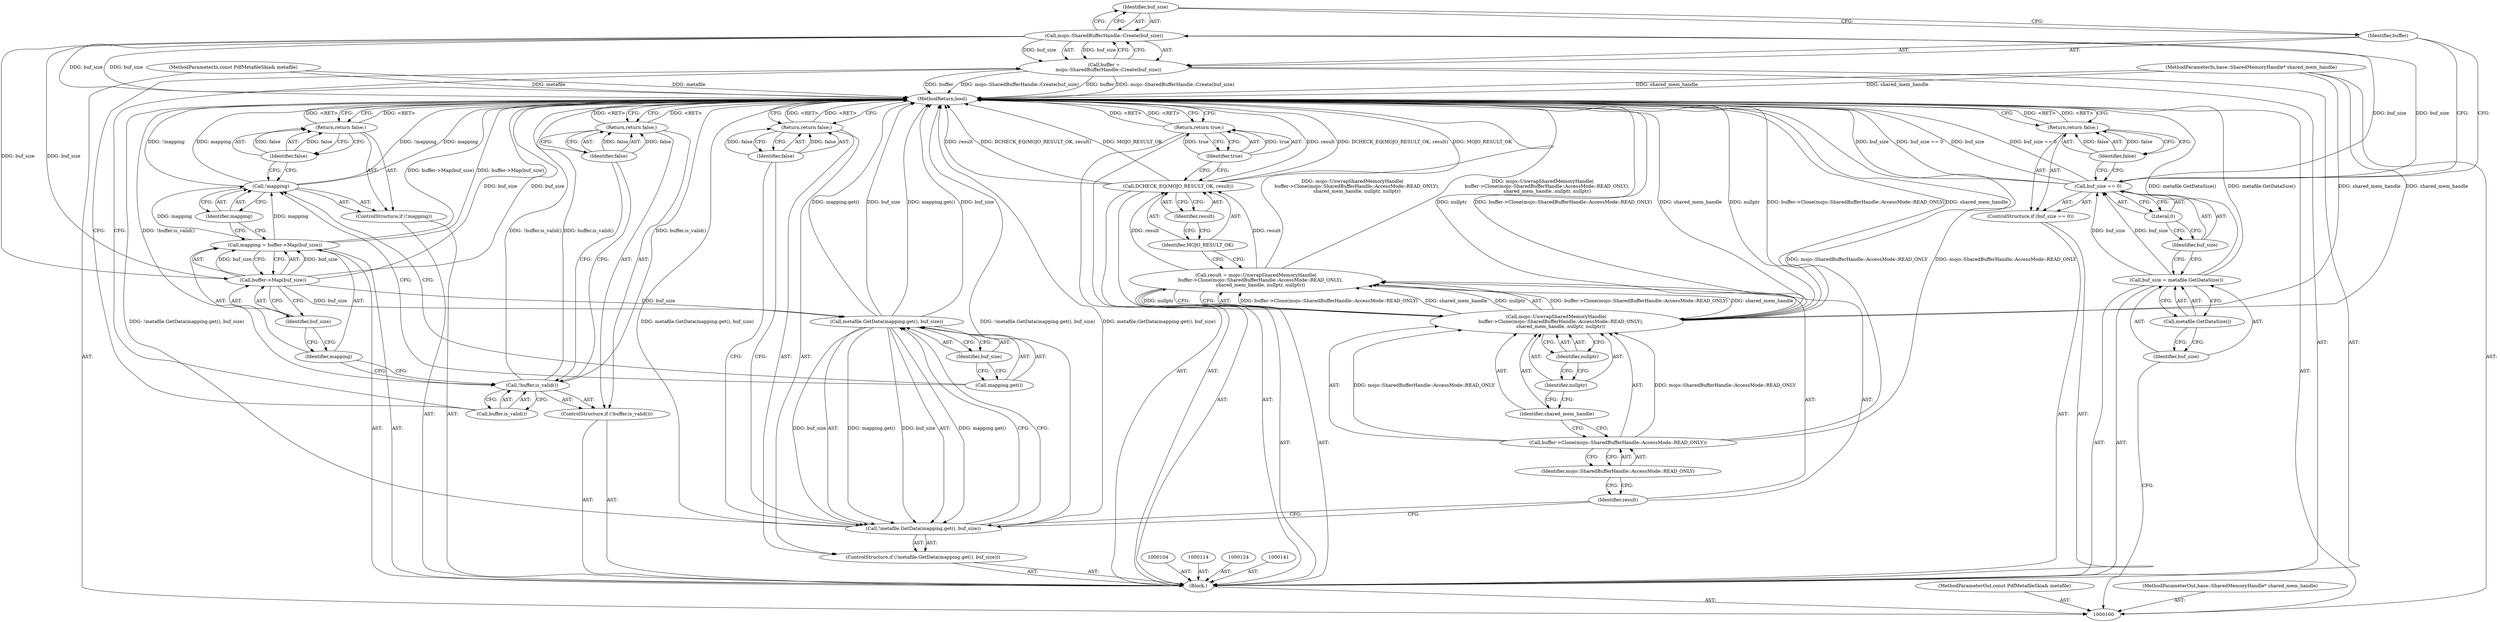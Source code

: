 digraph "0_Chrome_673ce95d481ea9368c4d4d43ac756ba1d6d9e608_0" {
"1000118" [label="(Identifier,buf_size)"];
"1000117" [label="(Call,mojo::SharedBufferHandle::Create(buf_size))"];
"1000119" [label="(ControlStructure,if (!buffer.is_valid()))"];
"1000120" [label="(Call,!buffer.is_valid())"];
"1000121" [label="(Call,buffer.is_valid())"];
"1000123" [label="(Identifier,false)"];
"1000122" [label="(Return,return false;)"];
"1000125" [label="(Call,mapping = buffer->Map(buf_size))"];
"1000126" [label="(Identifier,mapping)"];
"1000127" [label="(Call,buffer->Map(buf_size))"];
"1000128" [label="(Identifier,buf_size)"];
"1000129" [label="(ControlStructure,if (!mapping))"];
"1000130" [label="(Call,!mapping)"];
"1000131" [label="(Identifier,mapping)"];
"1000133" [label="(Identifier,false)"];
"1000132" [label="(Return,return false;)"];
"1000134" [label="(ControlStructure,if (!metafile.GetData(mapping.get(), buf_size)))"];
"1000137" [label="(Call,mapping.get())"];
"1000138" [label="(Identifier,buf_size)"];
"1000135" [label="(Call,!metafile.GetData(mapping.get(), buf_size))"];
"1000136" [label="(Call,metafile.GetData(mapping.get(), buf_size))"];
"1000140" [label="(Identifier,false)"];
"1000139" [label="(Return,return false;)"];
"1000155" [label="(MethodReturn,bool)"];
"1000142" [label="(Call,result = mojo::UnwrapSharedMemoryHandle(\n      buffer->Clone(mojo::SharedBufferHandle::AccessMode::READ_ONLY),\n      shared_mem_handle, nullptr, nullptr))"];
"1000143" [label="(Identifier,result)"];
"1000144" [label="(Call,mojo::UnwrapSharedMemoryHandle(\n      buffer->Clone(mojo::SharedBufferHandle::AccessMode::READ_ONLY),\n      shared_mem_handle, nullptr, nullptr))"];
"1000146" [label="(Identifier,mojo::SharedBufferHandle::AccessMode::READ_ONLY)"];
"1000145" [label="(Call,buffer->Clone(mojo::SharedBufferHandle::AccessMode::READ_ONLY))"];
"1000148" [label="(Identifier,nullptr)"];
"1000149" [label="(Identifier,nullptr)"];
"1000147" [label="(Identifier,shared_mem_handle)"];
"1000151" [label="(Identifier,MOJO_RESULT_OK)"];
"1000150" [label="(Call,DCHECK_EQ(MOJO_RESULT_OK, result))"];
"1000152" [label="(Identifier,result)"];
"1000154" [label="(Identifier,true)"];
"1000153" [label="(Return,return true;)"];
"1000101" [label="(MethodParameterIn,const PdfMetafileSkia& metafile)"];
"1000219" [label="(MethodParameterOut,const PdfMetafileSkia& metafile)"];
"1000102" [label="(MethodParameterIn,base::SharedMemoryHandle* shared_mem_handle)"];
"1000220" [label="(MethodParameterOut,base::SharedMemoryHandle* shared_mem_handle)"];
"1000103" [label="(Block,)"];
"1000105" [label="(Call,buf_size = metafile.GetDataSize())"];
"1000106" [label="(Identifier,buf_size)"];
"1000107" [label="(Call,metafile.GetDataSize())"];
"1000111" [label="(Literal,0)"];
"1000108" [label="(ControlStructure,if (buf_size == 0))"];
"1000109" [label="(Call,buf_size == 0)"];
"1000110" [label="(Identifier,buf_size)"];
"1000113" [label="(Identifier,false)"];
"1000112" [label="(Return,return false;)"];
"1000115" [label="(Call,buffer =\n      mojo::SharedBufferHandle::Create(buf_size))"];
"1000116" [label="(Identifier,buffer)"];
"1000118" -> "1000117"  [label="AST: "];
"1000118" -> "1000116"  [label="CFG: "];
"1000117" -> "1000118"  [label="CFG: "];
"1000117" -> "1000115"  [label="AST: "];
"1000117" -> "1000118"  [label="CFG: "];
"1000118" -> "1000117"  [label="AST: "];
"1000115" -> "1000117"  [label="CFG: "];
"1000117" -> "1000155"  [label="DDG: buf_size"];
"1000117" -> "1000115"  [label="DDG: buf_size"];
"1000109" -> "1000117"  [label="DDG: buf_size"];
"1000117" -> "1000127"  [label="DDG: buf_size"];
"1000119" -> "1000103"  [label="AST: "];
"1000120" -> "1000119"  [label="AST: "];
"1000122" -> "1000119"  [label="AST: "];
"1000120" -> "1000119"  [label="AST: "];
"1000120" -> "1000121"  [label="CFG: "];
"1000121" -> "1000120"  [label="AST: "];
"1000123" -> "1000120"  [label="CFG: "];
"1000126" -> "1000120"  [label="CFG: "];
"1000120" -> "1000155"  [label="DDG: buffer.is_valid()"];
"1000120" -> "1000155"  [label="DDG: !buffer.is_valid()"];
"1000121" -> "1000120"  [label="AST: "];
"1000121" -> "1000115"  [label="CFG: "];
"1000120" -> "1000121"  [label="CFG: "];
"1000123" -> "1000122"  [label="AST: "];
"1000123" -> "1000120"  [label="CFG: "];
"1000122" -> "1000123"  [label="CFG: "];
"1000123" -> "1000122"  [label="DDG: false"];
"1000122" -> "1000119"  [label="AST: "];
"1000122" -> "1000123"  [label="CFG: "];
"1000123" -> "1000122"  [label="AST: "];
"1000155" -> "1000122"  [label="CFG: "];
"1000122" -> "1000155"  [label="DDG: <RET>"];
"1000123" -> "1000122"  [label="DDG: false"];
"1000125" -> "1000103"  [label="AST: "];
"1000125" -> "1000127"  [label="CFG: "];
"1000126" -> "1000125"  [label="AST: "];
"1000127" -> "1000125"  [label="AST: "];
"1000131" -> "1000125"  [label="CFG: "];
"1000125" -> "1000155"  [label="DDG: buffer->Map(buf_size)"];
"1000127" -> "1000125"  [label="DDG: buf_size"];
"1000125" -> "1000130"  [label="DDG: mapping"];
"1000126" -> "1000125"  [label="AST: "];
"1000126" -> "1000120"  [label="CFG: "];
"1000128" -> "1000126"  [label="CFG: "];
"1000127" -> "1000125"  [label="AST: "];
"1000127" -> "1000128"  [label="CFG: "];
"1000128" -> "1000127"  [label="AST: "];
"1000125" -> "1000127"  [label="CFG: "];
"1000127" -> "1000155"  [label="DDG: buf_size"];
"1000127" -> "1000125"  [label="DDG: buf_size"];
"1000117" -> "1000127"  [label="DDG: buf_size"];
"1000127" -> "1000136"  [label="DDG: buf_size"];
"1000128" -> "1000127"  [label="AST: "];
"1000128" -> "1000126"  [label="CFG: "];
"1000127" -> "1000128"  [label="CFG: "];
"1000129" -> "1000103"  [label="AST: "];
"1000130" -> "1000129"  [label="AST: "];
"1000132" -> "1000129"  [label="AST: "];
"1000130" -> "1000129"  [label="AST: "];
"1000130" -> "1000131"  [label="CFG: "];
"1000131" -> "1000130"  [label="AST: "];
"1000133" -> "1000130"  [label="CFG: "];
"1000137" -> "1000130"  [label="CFG: "];
"1000130" -> "1000155"  [label="DDG: !mapping"];
"1000130" -> "1000155"  [label="DDG: mapping"];
"1000125" -> "1000130"  [label="DDG: mapping"];
"1000131" -> "1000130"  [label="AST: "];
"1000131" -> "1000125"  [label="CFG: "];
"1000130" -> "1000131"  [label="CFG: "];
"1000133" -> "1000132"  [label="AST: "];
"1000133" -> "1000130"  [label="CFG: "];
"1000132" -> "1000133"  [label="CFG: "];
"1000133" -> "1000132"  [label="DDG: false"];
"1000132" -> "1000129"  [label="AST: "];
"1000132" -> "1000133"  [label="CFG: "];
"1000133" -> "1000132"  [label="AST: "];
"1000155" -> "1000132"  [label="CFG: "];
"1000132" -> "1000155"  [label="DDG: <RET>"];
"1000133" -> "1000132"  [label="DDG: false"];
"1000134" -> "1000103"  [label="AST: "];
"1000135" -> "1000134"  [label="AST: "];
"1000139" -> "1000134"  [label="AST: "];
"1000137" -> "1000136"  [label="AST: "];
"1000137" -> "1000130"  [label="CFG: "];
"1000138" -> "1000137"  [label="CFG: "];
"1000138" -> "1000136"  [label="AST: "];
"1000138" -> "1000137"  [label="CFG: "];
"1000136" -> "1000138"  [label="CFG: "];
"1000135" -> "1000134"  [label="AST: "];
"1000135" -> "1000136"  [label="CFG: "];
"1000136" -> "1000135"  [label="AST: "];
"1000140" -> "1000135"  [label="CFG: "];
"1000143" -> "1000135"  [label="CFG: "];
"1000135" -> "1000155"  [label="DDG: !metafile.GetData(mapping.get(), buf_size)"];
"1000135" -> "1000155"  [label="DDG: metafile.GetData(mapping.get(), buf_size)"];
"1000136" -> "1000135"  [label="DDG: mapping.get()"];
"1000136" -> "1000135"  [label="DDG: buf_size"];
"1000136" -> "1000135"  [label="AST: "];
"1000136" -> "1000138"  [label="CFG: "];
"1000137" -> "1000136"  [label="AST: "];
"1000138" -> "1000136"  [label="AST: "];
"1000135" -> "1000136"  [label="CFG: "];
"1000136" -> "1000155"  [label="DDG: buf_size"];
"1000136" -> "1000155"  [label="DDG: mapping.get()"];
"1000136" -> "1000135"  [label="DDG: mapping.get()"];
"1000136" -> "1000135"  [label="DDG: buf_size"];
"1000127" -> "1000136"  [label="DDG: buf_size"];
"1000140" -> "1000139"  [label="AST: "];
"1000140" -> "1000135"  [label="CFG: "];
"1000139" -> "1000140"  [label="CFG: "];
"1000140" -> "1000139"  [label="DDG: false"];
"1000139" -> "1000134"  [label="AST: "];
"1000139" -> "1000140"  [label="CFG: "];
"1000140" -> "1000139"  [label="AST: "];
"1000155" -> "1000139"  [label="CFG: "];
"1000139" -> "1000155"  [label="DDG: <RET>"];
"1000140" -> "1000139"  [label="DDG: false"];
"1000155" -> "1000100"  [label="AST: "];
"1000155" -> "1000112"  [label="CFG: "];
"1000155" -> "1000122"  [label="CFG: "];
"1000155" -> "1000132"  [label="CFG: "];
"1000155" -> "1000139"  [label="CFG: "];
"1000155" -> "1000153"  [label="CFG: "];
"1000122" -> "1000155"  [label="DDG: <RET>"];
"1000139" -> "1000155"  [label="DDG: <RET>"];
"1000153" -> "1000155"  [label="DDG: <RET>"];
"1000132" -> "1000155"  [label="DDG: <RET>"];
"1000115" -> "1000155"  [label="DDG: mojo::SharedBufferHandle::Create(buf_size)"];
"1000115" -> "1000155"  [label="DDG: buffer"];
"1000130" -> "1000155"  [label="DDG: !mapping"];
"1000130" -> "1000155"  [label="DDG: mapping"];
"1000150" -> "1000155"  [label="DDG: result"];
"1000150" -> "1000155"  [label="DDG: DCHECK_EQ(MOJO_RESULT_OK, result)"];
"1000150" -> "1000155"  [label="DDG: MOJO_RESULT_OK"];
"1000142" -> "1000155"  [label="DDG: mojo::UnwrapSharedMemoryHandle(\n      buffer->Clone(mojo::SharedBufferHandle::AccessMode::READ_ONLY),\n      shared_mem_handle, nullptr, nullptr)"];
"1000125" -> "1000155"  [label="DDG: buffer->Map(buf_size)"];
"1000117" -> "1000155"  [label="DDG: buf_size"];
"1000102" -> "1000155"  [label="DDG: shared_mem_handle"];
"1000145" -> "1000155"  [label="DDG: mojo::SharedBufferHandle::AccessMode::READ_ONLY"];
"1000105" -> "1000155"  [label="DDG: metafile.GetDataSize()"];
"1000120" -> "1000155"  [label="DDG: buffer.is_valid()"];
"1000120" -> "1000155"  [label="DDG: !buffer.is_valid()"];
"1000144" -> "1000155"  [label="DDG: nullptr"];
"1000144" -> "1000155"  [label="DDG: buffer->Clone(mojo::SharedBufferHandle::AccessMode::READ_ONLY)"];
"1000144" -> "1000155"  [label="DDG: shared_mem_handle"];
"1000135" -> "1000155"  [label="DDG: !metafile.GetData(mapping.get(), buf_size)"];
"1000135" -> "1000155"  [label="DDG: metafile.GetData(mapping.get(), buf_size)"];
"1000101" -> "1000155"  [label="DDG: metafile"];
"1000109" -> "1000155"  [label="DDG: buf_size"];
"1000109" -> "1000155"  [label="DDG: buf_size == 0"];
"1000127" -> "1000155"  [label="DDG: buf_size"];
"1000136" -> "1000155"  [label="DDG: buf_size"];
"1000136" -> "1000155"  [label="DDG: mapping.get()"];
"1000112" -> "1000155"  [label="DDG: <RET>"];
"1000142" -> "1000103"  [label="AST: "];
"1000142" -> "1000144"  [label="CFG: "];
"1000143" -> "1000142"  [label="AST: "];
"1000144" -> "1000142"  [label="AST: "];
"1000151" -> "1000142"  [label="CFG: "];
"1000142" -> "1000155"  [label="DDG: mojo::UnwrapSharedMemoryHandle(\n      buffer->Clone(mojo::SharedBufferHandle::AccessMode::READ_ONLY),\n      shared_mem_handle, nullptr, nullptr)"];
"1000144" -> "1000142"  [label="DDG: buffer->Clone(mojo::SharedBufferHandle::AccessMode::READ_ONLY)"];
"1000144" -> "1000142"  [label="DDG: shared_mem_handle"];
"1000144" -> "1000142"  [label="DDG: nullptr"];
"1000142" -> "1000150"  [label="DDG: result"];
"1000143" -> "1000142"  [label="AST: "];
"1000143" -> "1000135"  [label="CFG: "];
"1000146" -> "1000143"  [label="CFG: "];
"1000144" -> "1000142"  [label="AST: "];
"1000144" -> "1000149"  [label="CFG: "];
"1000145" -> "1000144"  [label="AST: "];
"1000147" -> "1000144"  [label="AST: "];
"1000148" -> "1000144"  [label="AST: "];
"1000149" -> "1000144"  [label="AST: "];
"1000142" -> "1000144"  [label="CFG: "];
"1000144" -> "1000155"  [label="DDG: nullptr"];
"1000144" -> "1000155"  [label="DDG: buffer->Clone(mojo::SharedBufferHandle::AccessMode::READ_ONLY)"];
"1000144" -> "1000155"  [label="DDG: shared_mem_handle"];
"1000144" -> "1000142"  [label="DDG: buffer->Clone(mojo::SharedBufferHandle::AccessMode::READ_ONLY)"];
"1000144" -> "1000142"  [label="DDG: shared_mem_handle"];
"1000144" -> "1000142"  [label="DDG: nullptr"];
"1000145" -> "1000144"  [label="DDG: mojo::SharedBufferHandle::AccessMode::READ_ONLY"];
"1000102" -> "1000144"  [label="DDG: shared_mem_handle"];
"1000146" -> "1000145"  [label="AST: "];
"1000146" -> "1000143"  [label="CFG: "];
"1000145" -> "1000146"  [label="CFG: "];
"1000145" -> "1000144"  [label="AST: "];
"1000145" -> "1000146"  [label="CFG: "];
"1000146" -> "1000145"  [label="AST: "];
"1000147" -> "1000145"  [label="CFG: "];
"1000145" -> "1000155"  [label="DDG: mojo::SharedBufferHandle::AccessMode::READ_ONLY"];
"1000145" -> "1000144"  [label="DDG: mojo::SharedBufferHandle::AccessMode::READ_ONLY"];
"1000148" -> "1000144"  [label="AST: "];
"1000148" -> "1000147"  [label="CFG: "];
"1000149" -> "1000148"  [label="CFG: "];
"1000149" -> "1000144"  [label="AST: "];
"1000149" -> "1000148"  [label="CFG: "];
"1000144" -> "1000149"  [label="CFG: "];
"1000147" -> "1000144"  [label="AST: "];
"1000147" -> "1000145"  [label="CFG: "];
"1000148" -> "1000147"  [label="CFG: "];
"1000151" -> "1000150"  [label="AST: "];
"1000151" -> "1000142"  [label="CFG: "];
"1000152" -> "1000151"  [label="CFG: "];
"1000150" -> "1000103"  [label="AST: "];
"1000150" -> "1000152"  [label="CFG: "];
"1000151" -> "1000150"  [label="AST: "];
"1000152" -> "1000150"  [label="AST: "];
"1000154" -> "1000150"  [label="CFG: "];
"1000150" -> "1000155"  [label="DDG: result"];
"1000150" -> "1000155"  [label="DDG: DCHECK_EQ(MOJO_RESULT_OK, result)"];
"1000150" -> "1000155"  [label="DDG: MOJO_RESULT_OK"];
"1000142" -> "1000150"  [label="DDG: result"];
"1000152" -> "1000150"  [label="AST: "];
"1000152" -> "1000151"  [label="CFG: "];
"1000150" -> "1000152"  [label="CFG: "];
"1000154" -> "1000153"  [label="AST: "];
"1000154" -> "1000150"  [label="CFG: "];
"1000153" -> "1000154"  [label="CFG: "];
"1000154" -> "1000153"  [label="DDG: true"];
"1000153" -> "1000103"  [label="AST: "];
"1000153" -> "1000154"  [label="CFG: "];
"1000154" -> "1000153"  [label="AST: "];
"1000155" -> "1000153"  [label="CFG: "];
"1000153" -> "1000155"  [label="DDG: <RET>"];
"1000154" -> "1000153"  [label="DDG: true"];
"1000101" -> "1000100"  [label="AST: "];
"1000101" -> "1000155"  [label="DDG: metafile"];
"1000219" -> "1000100"  [label="AST: "];
"1000102" -> "1000100"  [label="AST: "];
"1000102" -> "1000155"  [label="DDG: shared_mem_handle"];
"1000102" -> "1000144"  [label="DDG: shared_mem_handle"];
"1000220" -> "1000100"  [label="AST: "];
"1000103" -> "1000100"  [label="AST: "];
"1000104" -> "1000103"  [label="AST: "];
"1000105" -> "1000103"  [label="AST: "];
"1000108" -> "1000103"  [label="AST: "];
"1000114" -> "1000103"  [label="AST: "];
"1000115" -> "1000103"  [label="AST: "];
"1000119" -> "1000103"  [label="AST: "];
"1000124" -> "1000103"  [label="AST: "];
"1000125" -> "1000103"  [label="AST: "];
"1000129" -> "1000103"  [label="AST: "];
"1000134" -> "1000103"  [label="AST: "];
"1000141" -> "1000103"  [label="AST: "];
"1000142" -> "1000103"  [label="AST: "];
"1000150" -> "1000103"  [label="AST: "];
"1000153" -> "1000103"  [label="AST: "];
"1000105" -> "1000103"  [label="AST: "];
"1000105" -> "1000107"  [label="CFG: "];
"1000106" -> "1000105"  [label="AST: "];
"1000107" -> "1000105"  [label="AST: "];
"1000110" -> "1000105"  [label="CFG: "];
"1000105" -> "1000155"  [label="DDG: metafile.GetDataSize()"];
"1000105" -> "1000109"  [label="DDG: buf_size"];
"1000106" -> "1000105"  [label="AST: "];
"1000106" -> "1000100"  [label="CFG: "];
"1000107" -> "1000106"  [label="CFG: "];
"1000107" -> "1000105"  [label="AST: "];
"1000107" -> "1000106"  [label="CFG: "];
"1000105" -> "1000107"  [label="CFG: "];
"1000111" -> "1000109"  [label="AST: "];
"1000111" -> "1000110"  [label="CFG: "];
"1000109" -> "1000111"  [label="CFG: "];
"1000108" -> "1000103"  [label="AST: "];
"1000109" -> "1000108"  [label="AST: "];
"1000112" -> "1000108"  [label="AST: "];
"1000109" -> "1000108"  [label="AST: "];
"1000109" -> "1000111"  [label="CFG: "];
"1000110" -> "1000109"  [label="AST: "];
"1000111" -> "1000109"  [label="AST: "];
"1000113" -> "1000109"  [label="CFG: "];
"1000116" -> "1000109"  [label="CFG: "];
"1000109" -> "1000155"  [label="DDG: buf_size"];
"1000109" -> "1000155"  [label="DDG: buf_size == 0"];
"1000105" -> "1000109"  [label="DDG: buf_size"];
"1000109" -> "1000117"  [label="DDG: buf_size"];
"1000110" -> "1000109"  [label="AST: "];
"1000110" -> "1000105"  [label="CFG: "];
"1000111" -> "1000110"  [label="CFG: "];
"1000113" -> "1000112"  [label="AST: "];
"1000113" -> "1000109"  [label="CFG: "];
"1000112" -> "1000113"  [label="CFG: "];
"1000113" -> "1000112"  [label="DDG: false"];
"1000112" -> "1000108"  [label="AST: "];
"1000112" -> "1000113"  [label="CFG: "];
"1000113" -> "1000112"  [label="AST: "];
"1000155" -> "1000112"  [label="CFG: "];
"1000112" -> "1000155"  [label="DDG: <RET>"];
"1000113" -> "1000112"  [label="DDG: false"];
"1000115" -> "1000103"  [label="AST: "];
"1000115" -> "1000117"  [label="CFG: "];
"1000116" -> "1000115"  [label="AST: "];
"1000117" -> "1000115"  [label="AST: "];
"1000121" -> "1000115"  [label="CFG: "];
"1000115" -> "1000155"  [label="DDG: mojo::SharedBufferHandle::Create(buf_size)"];
"1000115" -> "1000155"  [label="DDG: buffer"];
"1000117" -> "1000115"  [label="DDG: buf_size"];
"1000116" -> "1000115"  [label="AST: "];
"1000116" -> "1000109"  [label="CFG: "];
"1000118" -> "1000116"  [label="CFG: "];
}
